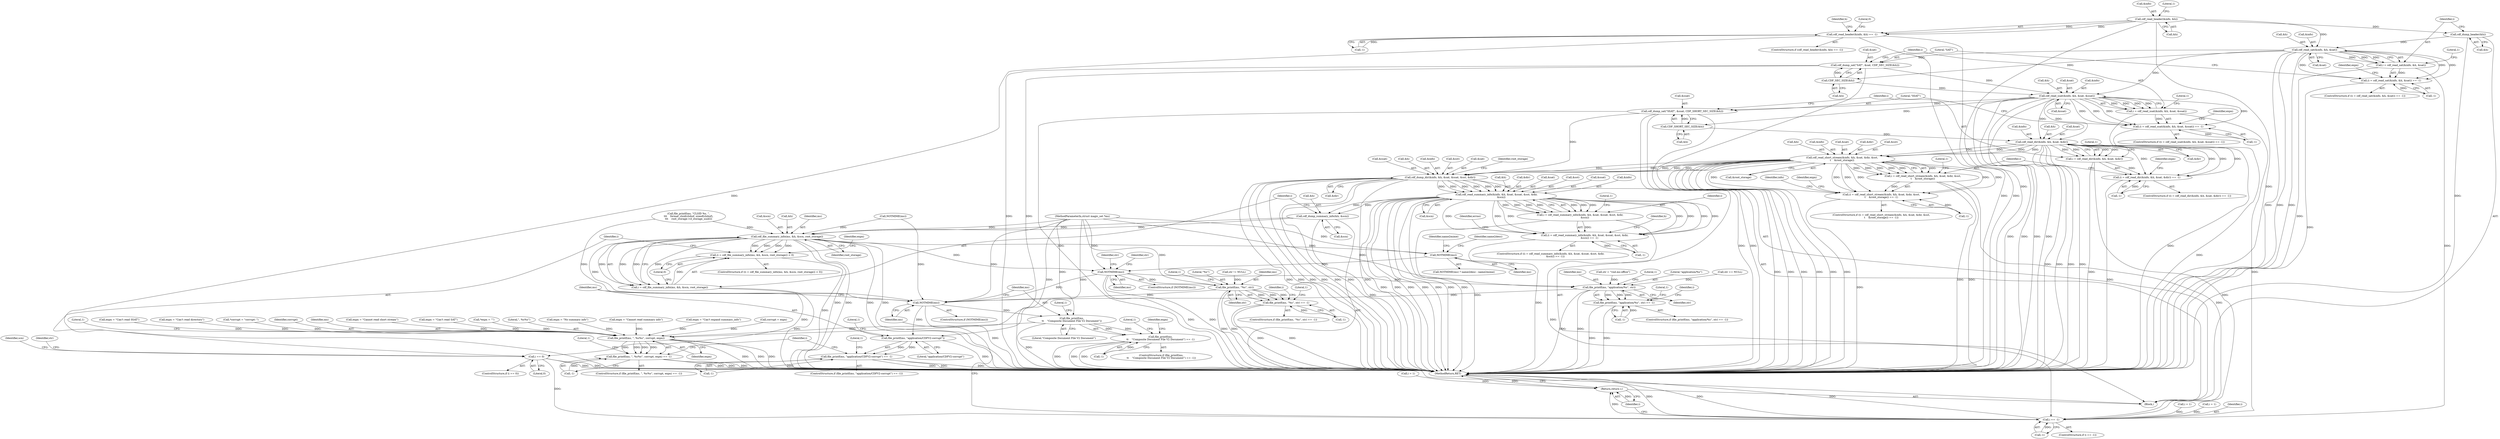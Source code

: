 digraph "0_file_6d209c1c489457397a5763bca4b28e43aac90391_2@API" {
"1000147" [label="(Call,cdf_read_header(&info, &h))"];
"1000146" [label="(Call,cdf_read_header(&info, &h) == -1)"];
"1000156" [label="(Call,cdf_dump_header(&h))"];
"1000163" [label="(Call,cdf_read_sat(&info, &h, &sat))"];
"1000160" [label="(Call,(i = cdf_read_sat(&info, &h, &sat)) == -1)"];
"1000161" [label="(Call,i = cdf_read_sat(&info, &h, &sat))"];
"1000493" [label="(Call,i == -1)"];
"1000542" [label="(Return,return i;)"];
"1000177" [label="(Call,cdf_dump_sat(\"SAT\", &sat, CDF_SEC_SIZE(&h)))"];
"1000188" [label="(Call,cdf_read_ssat(&info, &h, &sat, &ssat))"];
"1000185" [label="(Call,(i = cdf_read_ssat(&info, &h, &sat, &ssat)) == -1)"];
"1000186" [label="(Call,i = cdf_read_ssat(&info, &h, &sat, &ssat))"];
"1000204" [label="(Call,cdf_dump_sat(\"SSAT\", &ssat, CDF_SHORT_SEC_SIZE(&h)))"];
"1000256" [label="(Call,cdf_dump_dir(&info, &h, &sat, &ssat, &sst, &dir))"];
"1000298" [label="(Call,cdf_read_summary_info(&info, &h, &sat, &ssat, &sst, &dir,\n            &scn))"];
"1000295" [label="(Call,(i = cdf_read_summary_info(&info, &h, &sat, &ssat, &sst, &dir,\n            &scn)) == -1)"];
"1000296" [label="(Call,i = cdf_read_summary_info(&info, &h, &sat, &ssat, &sst, &dir,\n            &scn))"];
"1000333" [label="(Call,cdf_dump_summary_info(&h, &scn))"];
"1000342" [label="(Call,cdf_file_summary_info(ms, &h, &scn, root_storage))"];
"1000339" [label="(Call,(i = cdf_file_summary_info(ms, &h, &scn, root_storage)) < 0)"];
"1000340" [label="(Call,i = cdf_file_summary_info(ms, &h, &scn, root_storage))"];
"1000354" [label="(Call,i == 0)"];
"1000417" [label="(Call,NOTMIME(ms))"];
"1000422" [label="(Call,NOTMIME(ms))"];
"1000432" [label="(Call,file_printf(ms, \"%s\", str))"];
"1000431" [label="(Call,file_printf(ms, \"%s\", str) == -1)"];
"1000499" [label="(Call,NOTMIME(ms))"];
"1000504" [label="(Call,file_printf(ms,\n\t\t    \"Composite Document File V2 Document\"))"];
"1000503" [label="(Call,file_printf(ms,\n\t\t    \"Composite Document File V2 Document\") == -1)"];
"1000517" [label="(Call,file_printf(ms, \", %s%s\", corrupt, expn))"];
"1000516" [label="(Call,file_printf(ms, \", %s%s\", corrupt, expn) == -1)"];
"1000531" [label="(Call,file_printf(ms, \"application/CDFV2-corrupt\"))"];
"1000530" [label="(Call,file_printf(ms, \"application/CDFV2-corrupt\") == -1)"];
"1000455" [label="(Call,file_printf(ms, \"application/%s\", str))"];
"1000454" [label="(Call,file_printf(ms, \"application/%s\", str) == -1)"];
"1000208" [label="(Call,CDF_SHORT_SEC_SIZE(&h))"];
"1000215" [label="(Call,cdf_read_dir(&info, &h, &sat, &dir))"];
"1000212" [label="(Call,(i = cdf_read_dir(&info, &h, &sat, &dir)) == -1)"];
"1000213" [label="(Call,i = cdf_read_dir(&info, &h, &sat, &dir))"];
"1000236" [label="(Call,cdf_read_short_stream(&info, &h, &sat, &dir, &sst,\n\t    &root_storage))"];
"1000233" [label="(Call,(i = cdf_read_short_stream(&info, &h, &sat, &dir, &sst,\n\t    &root_storage)) == -1)"];
"1000234" [label="(Call,i = cdf_read_short_stream(&info, &h, &sat, &dir, &sst,\n\t    &root_storage))"];
"1000181" [label="(Call,CDF_SEC_SIZE(&h))"];
"1000205" [label="(Literal,\"SSAT\")"];
"1000457" [label="(Literal,\"application/%s\")"];
"1000148" [label="(Call,&info)"];
"1000333" [label="(Call,cdf_dump_summary_info(&h, &scn))"];
"1000195" [label="(Call,&ssat)"];
"1000227" [label="(Call,expn = \"Can't read directory\")"];
"1000185" [label="(Call,(i = cdf_read_ssat(&info, &h, &sat, &ssat)) == -1)"];
"1000351" [label="(Identifier,expn)"];
"1000440" [label="(Literal,1)"];
"1000499" [label="(Call,NOTMIME(ms))"];
"1000155" [label="(Literal,0)"];
"1000465" [label="(Identifier,i)"];
"1000294" [label="(ControlStructure,if ((i = cdf_read_summary_info(&info, &h, &sat, &ssat, &sst, &dir,\n            &scn)) == -1))"];
"1000542" [label="(Return,return i;)"];
"1000422" [label="(Call,NOTMIME(ms))"];
"1000346" [label="(Call,&scn)"];
"1000218" [label="(Call,&h)"];
"1000307" [label="(Call,&sst)"];
"1000543" [label="(Identifier,i)"];
"1000152" [label="(Call,-1)"];
"1000521" [label="(Identifier,expn)"];
"1000463" [label="(Literal,1)"];
"1000354" [label="(Call,i == 0)"];
"1000259" [label="(Call,&h)"];
"1000161" [label="(Call,i = cdf_read_sat(&info, &h, &sat))"];
"1000535" [label="(Literal,1)"];
"1000186" [label="(Call,i = cdf_read_ssat(&info, &h, &sat, &ssat))"];
"1000334" [label="(Call,&h)"];
"1000177" [label="(Call,cdf_dump_sat(\"SAT\", &sat, CDF_SEC_SIZE(&h)))"];
"1000305" [label="(Call,&ssat)"];
"1000204" [label="(Call,cdf_dump_sat(\"SSAT\", &ssat, CDF_SHORT_SEC_SIZE(&h)))"];
"1000295" [label="(Call,(i = cdf_read_summary_info(&info, &h, &sat, &ssat, &sst, &dir,\n            &scn)) == -1)"];
"1000329" [label="(Call,expn = \"Cannot read summary info\")"];
"1000498" [label="(ControlStructure,if (NOTMIME(ms)))"];
"1000420" [label="(Identifier,name2mime)"];
"1000273" [label="(Call,NOTMIME(ms))"];
"1000350" [label="(Call,expn = \"Can't expand summary_info\")"];
"1000191" [label="(Call,&h)"];
"1000147" [label="(Call,cdf_read_header(&info, &h))"];
"1000157" [label="(Call,&h)"];
"1000423" [label="(Identifier,ms)"];
"1000532" [label="(Identifier,ms)"];
"1000539" [label="(Call,i = 1)"];
"1000529" [label="(ControlStructure,if (file_printf(ms, \"application/CDFV2-corrupt\") == -1))"];
"1000464" [label="(Call,i = 1)"];
"1000458" [label="(Identifier,str)"];
"1000447" [label="(Call,str == NULL)"];
"1000336" [label="(Call,&scn)"];
"1000193" [label="(Call,&sat)"];
"1000321" [label="(Call,corrupt = expn)"];
"1000523" [label="(Literal,1)"];
"1000182" [label="(Call,&h)"];
"1000253" [label="(Identifier,expn)"];
"1000441" [label="(Call,i = 1)"];
"1000296" [label="(Call,i = cdf_read_summary_info(&info, &h, &sat, &ssat, &sst, &dir,\n            &scn))"];
"1000236" [label="(Call,cdf_read_short_stream(&info, &h, &sat, &dir, &sst,\n\t    &root_storage))"];
"1000526" [label="(Literal,1)"];
"1000342" [label="(Call,cdf_file_summary_info(ms, &h, &scn, root_storage))"];
"1000211" [label="(ControlStructure,if ((i = cdf_read_dir(&info, &h, &sat, &dir)) == -1))"];
"1000432" [label="(Call,file_printf(ms, \"%s\", str))"];
"1000171" [label="(Literal,1)"];
"1000225" [label="(Literal,1)"];
"1000493" [label="(Call,i == -1)"];
"1000433" [label="(Identifier,ms)"];
"1000353" [label="(ControlStructure,if (i == 0))"];
"1000162" [label="(Identifier,i)"];
"1000187" [label="(Identifier,i)"];
"1000437" [label="(Literal,1)"];
"1000517" [label="(Call,file_printf(ms, \", %s%s\", corrupt, expn))"];
"1000200" [label="(Call,expn = \"Can't read SSAT\")"];
"1000299" [label="(Call,&info)"];
"1000267" [label="(Call,&dir)"];
"1000348" [label="(Identifier,root_storage)"];
"1000153" [label="(Literal,1)"];
"1000494" [label="(Identifier,i)"];
"1000250" [label="(Literal,1)"];
"1000150" [label="(Call,&h)"];
"1000160" [label="(Call,(i = cdf_read_sat(&info, &h, &sat)) == -1)"];
"1000164" [label="(Call,&info)"];
"1000232" [label="(ControlStructure,if ((i = cdf_read_short_stream(&info, &h, &sat, &dir, &sst,\n\t    &root_storage)) == -1))"];
"1000222" [label="(Call,&dir)"];
"1000341" [label="(Identifier,i)"];
"1000146" [label="(Call,cdf_read_header(&info, &h) == -1)"];
"1000456" [label="(Identifier,ms)"];
"1000431" [label="(Call,file_printf(ms, \"%s\", str) == -1)"];
"1000417" [label="(Call,NOTMIME(ms))"];
"1000430" [label="(ControlStructure,if (file_printf(ms, \"%s\", str) == -1))"];
"1000314" [label="(Literal,1)"];
"1000502" [label="(ControlStructure,if (file_printf(ms,\n\t\t    \"Composite Document File V2 Document\") == -1))"];
"1000188" [label="(Call,cdf_read_ssat(&info, &h, &sat, &ssat))"];
"1000197" [label="(Call,-1)"];
"1000344" [label="(Call,&h)"];
"1000339" [label="(Call,(i = cdf_file_summary_info(ms, &h, &scn, root_storage)) < 0)"];
"1000168" [label="(Call,&sat)"];
"1000101" [label="(MethodParameterIn,struct magic_set *ms)"];
"1000234" [label="(Call,i = cdf_read_short_stream(&info, &h, &sat, &dir, &sst,\n\t    &root_storage))"];
"1000533" [label="(Literal,\"application/CDFV2-corrupt\")"];
"1000416" [label="(Call,NOTMIME(ms) ? name2desc : name2mime)"];
"1000119" [label="(Call,*corrupt = \"corrupt: \")"];
"1000249" [label="(Call,-1)"];
"1000515" [label="(ControlStructure,if (file_printf(ms, \", %s%s\", corrupt, expn) == -1))"];
"1000506" [label="(Literal,\"Composite Document File V2 Document\")"];
"1000508" [label="(Literal,1)"];
"1000301" [label="(Call,&h)"];
"1000298" [label="(Call,cdf_read_summary_info(&info, &h, &sat, &ssat, &sst, &dir,\n            &scn))"];
"1000520" [label="(Identifier,corrupt)"];
"1000503" [label="(Call,file_printf(ms,\n\t\t    \"Composite Document File V2 Document\") == -1)"];
"1000170" [label="(Call,-1)"];
"1000206" [label="(Call,&ssat)"];
"1000518" [label="(Identifier,ms)"];
"1000237" [label="(Call,&info)"];
"1000159" [label="(ControlStructure,if ((i = cdf_read_sat(&info, &h, &sat)) == -1))"];
"1000233" [label="(Call,(i = cdf_read_short_stream(&info, &h, &sat, &dir, &sst,\n\t    &root_storage)) == -1)"];
"1000241" [label="(Call,&sat)"];
"1000544" [label="(MethodReturn,RET)"];
"1000257" [label="(Call,&info)"];
"1000427" [label="(Identifier,str)"];
"1000145" [label="(ControlStructure,if (cdf_read_header(&info, &h) == -1))"];
"1000265" [label="(Call,&sst)"];
"1000252" [label="(Call,expn = \"Cannot read short stream\")"];
"1000454" [label="(Call,file_printf(ms, \"application/%s\", str) == -1)"];
"1000209" [label="(Call,&h)"];
"1000181" [label="(Call,CDF_SEC_SIZE(&h))"];
"1000235" [label="(Identifier,i)"];
"1000243" [label="(Call,&dir)"];
"1000335" [label="(Identifier,h)"];
"1000436" [label="(Call,-1)"];
"1000356" [label="(Literal,0)"];
"1000173" [label="(Call,expn = \"Can't read SAT\")"];
"1000530" [label="(Call,file_printf(ms, \"application/CDFV2-corrupt\") == -1)"];
"1000215" [label="(Call,cdf_read_dir(&info, &h, &sat, &dir))"];
"1000455" [label="(Call,file_printf(ms, \"application/%s\", str))"];
"1000507" [label="(Call,-1)"];
"1000115" [label="(Call,*expn = \"\")"];
"1000198" [label="(Literal,1)"];
"1000495" [label="(Call,-1)"];
"1000343" [label="(Identifier,ms)"];
"1000105" [label="(Block,)"];
"1000338" [label="(ControlStructure,if ((i = cdf_file_summary_info(ms, &h, &scn, root_storage)) < 0))"];
"1000158" [label="(Identifier,h)"];
"1000349" [label="(Literal,0)"];
"1000469" [label="(Identifier,scn)"];
"1000297" [label="(Identifier,i)"];
"1000214" [label="(Identifier,i)"];
"1000279" [label="(Call,file_printf(ms, \"CLSID %s, \",\n\t\t\t    format_clsid(clsbuf, sizeof(clsbuf),\n\t\t\t    root_storage->d_storage_uuid)))"];
"1000519" [label="(Literal,\", %s%s\")"];
"1000421" [label="(ControlStructure,if (NOTMIME(ms)))"];
"1000531" [label="(Call,file_printf(ms, \"application/CDFV2-corrupt\"))"];
"1000434" [label="(Literal,\"%s\")"];
"1000459" [label="(Call,-1)"];
"1000201" [label="(Identifier,expn)"];
"1000220" [label="(Call,&sat)"];
"1000189" [label="(Call,&info)"];
"1000448" [label="(Identifier,str)"];
"1000228" [label="(Identifier,expn)"];
"1000309" [label="(Call,&dir)"];
"1000245" [label="(Call,&sst)"];
"1000261" [label="(Call,&sat)"];
"1000450" [label="(Call,str = \"vnd.ms-office\")"];
"1000340" [label="(Call,i = cdf_file_summary_info(ms, &h, &scn, root_storage))"];
"1000208" [label="(Call,CDF_SHORT_SEC_SIZE(&h))"];
"1000516" [label="(Call,file_printf(ms, \", %s%s\", corrupt, expn) == -1)"];
"1000318" [label="(Identifier,errno)"];
"1000163" [label="(Call,cdf_read_sat(&info, &h, &sat))"];
"1000256" [label="(Call,cdf_dump_dir(&info, &h, &sat, &ssat, &sst, &dir))"];
"1000426" [label="(Call,str != NULL)"];
"1000504" [label="(Call,file_printf(ms,\n\t\t    \"Composite Document File V2 Document\"))"];
"1000216" [label="(Call,&info)"];
"1000179" [label="(Call,&sat)"];
"1000224" [label="(Call,-1)"];
"1000174" [label="(Identifier,expn)"];
"1000360" [label="(Identifier,str)"];
"1000311" [label="(Call,&scn)"];
"1000166" [label="(Call,&h)"];
"1000270" [label="(Identifier,root_storage)"];
"1000522" [label="(Call,-1)"];
"1000419" [label="(Identifier,name2desc)"];
"1000538" [label="(Literal,1)"];
"1000453" [label="(ControlStructure,if (file_printf(ms, \"application/%s\", str) == -1))"];
"1000239" [label="(Call,&h)"];
"1000355" [label="(Identifier,i)"];
"1000178" [label="(Literal,\"SAT\")"];
"1000514" [label="(Identifier,expn)"];
"1000213" [label="(Call,i = cdf_read_dir(&info, &h, &sat, &dir))"];
"1000313" [label="(Call,-1)"];
"1000324" [label="(Call,expn = \"No summary info\")"];
"1000435" [label="(Identifier,str)"];
"1000442" [label="(Identifier,i)"];
"1000534" [label="(Call,-1)"];
"1000258" [label="(Identifier,info)"];
"1000212" [label="(Call,(i = cdf_read_dir(&info, &h, &sat, &dir)) == -1)"];
"1000540" [label="(Identifier,i)"];
"1000460" [label="(Literal,1)"];
"1000505" [label="(Identifier,ms)"];
"1000156" [label="(Call,cdf_dump_header(&h))"];
"1000492" [label="(ControlStructure,if (i == -1))"];
"1000303" [label="(Call,&sat)"];
"1000500" [label="(Identifier,ms)"];
"1000247" [label="(Call,&root_storage)"];
"1000263" [label="(Call,&ssat)"];
"1000184" [label="(ControlStructure,if ((i = cdf_read_ssat(&info, &h, &sat, &ssat)) == -1))"];
"1000511" [label="(Literal,1)"];
"1000418" [label="(Identifier,ms)"];
"1000147" -> "1000146"  [label="AST: "];
"1000147" -> "1000150"  [label="CFG: "];
"1000148" -> "1000147"  [label="AST: "];
"1000150" -> "1000147"  [label="AST: "];
"1000153" -> "1000147"  [label="CFG: "];
"1000147" -> "1000544"  [label="DDG: "];
"1000147" -> "1000544"  [label="DDG: "];
"1000147" -> "1000146"  [label="DDG: "];
"1000147" -> "1000146"  [label="DDG: "];
"1000147" -> "1000156"  [label="DDG: "];
"1000147" -> "1000163"  [label="DDG: "];
"1000146" -> "1000145"  [label="AST: "];
"1000146" -> "1000152"  [label="CFG: "];
"1000152" -> "1000146"  [label="AST: "];
"1000155" -> "1000146"  [label="CFG: "];
"1000158" -> "1000146"  [label="CFG: "];
"1000146" -> "1000544"  [label="DDG: "];
"1000146" -> "1000544"  [label="DDG: "];
"1000146" -> "1000544"  [label="DDG: "];
"1000152" -> "1000146"  [label="DDG: "];
"1000156" -> "1000105"  [label="AST: "];
"1000156" -> "1000157"  [label="CFG: "];
"1000157" -> "1000156"  [label="AST: "];
"1000162" -> "1000156"  [label="CFG: "];
"1000156" -> "1000544"  [label="DDG: "];
"1000156" -> "1000163"  [label="DDG: "];
"1000163" -> "1000161"  [label="AST: "];
"1000163" -> "1000168"  [label="CFG: "];
"1000164" -> "1000163"  [label="AST: "];
"1000166" -> "1000163"  [label="AST: "];
"1000168" -> "1000163"  [label="AST: "];
"1000161" -> "1000163"  [label="CFG: "];
"1000163" -> "1000544"  [label="DDG: "];
"1000163" -> "1000544"  [label="DDG: "];
"1000163" -> "1000544"  [label="DDG: "];
"1000163" -> "1000160"  [label="DDG: "];
"1000163" -> "1000160"  [label="DDG: "];
"1000163" -> "1000160"  [label="DDG: "];
"1000163" -> "1000161"  [label="DDG: "];
"1000163" -> "1000161"  [label="DDG: "];
"1000163" -> "1000161"  [label="DDG: "];
"1000163" -> "1000177"  [label="DDG: "];
"1000163" -> "1000181"  [label="DDG: "];
"1000163" -> "1000188"  [label="DDG: "];
"1000160" -> "1000159"  [label="AST: "];
"1000160" -> "1000170"  [label="CFG: "];
"1000161" -> "1000160"  [label="AST: "];
"1000170" -> "1000160"  [label="AST: "];
"1000174" -> "1000160"  [label="CFG: "];
"1000178" -> "1000160"  [label="CFG: "];
"1000160" -> "1000544"  [label="DDG: "];
"1000161" -> "1000160"  [label="DDG: "];
"1000170" -> "1000160"  [label="DDG: "];
"1000162" -> "1000161"  [label="AST: "];
"1000171" -> "1000161"  [label="CFG: "];
"1000161" -> "1000544"  [label="DDG: "];
"1000161" -> "1000493"  [label="DDG: "];
"1000493" -> "1000492"  [label="AST: "];
"1000493" -> "1000495"  [label="CFG: "];
"1000494" -> "1000493"  [label="AST: "];
"1000495" -> "1000493"  [label="AST: "];
"1000500" -> "1000493"  [label="CFG: "];
"1000543" -> "1000493"  [label="CFG: "];
"1000493" -> "1000544"  [label="DDG: "];
"1000493" -> "1000544"  [label="DDG: "];
"1000493" -> "1000544"  [label="DDG: "];
"1000441" -> "1000493"  [label="DDG: "];
"1000186" -> "1000493"  [label="DDG: "];
"1000464" -> "1000493"  [label="DDG: "];
"1000234" -> "1000493"  [label="DDG: "];
"1000213" -> "1000493"  [label="DDG: "];
"1000296" -> "1000493"  [label="DDG: "];
"1000354" -> "1000493"  [label="DDG: "];
"1000495" -> "1000493"  [label="DDG: "];
"1000493" -> "1000542"  [label="DDG: "];
"1000542" -> "1000105"  [label="AST: "];
"1000542" -> "1000543"  [label="CFG: "];
"1000543" -> "1000542"  [label="AST: "];
"1000544" -> "1000542"  [label="CFG: "];
"1000542" -> "1000544"  [label="DDG: "];
"1000543" -> "1000542"  [label="DDG: "];
"1000539" -> "1000542"  [label="DDG: "];
"1000177" -> "1000105"  [label="AST: "];
"1000177" -> "1000181"  [label="CFG: "];
"1000178" -> "1000177"  [label="AST: "];
"1000179" -> "1000177"  [label="AST: "];
"1000181" -> "1000177"  [label="AST: "];
"1000187" -> "1000177"  [label="CFG: "];
"1000177" -> "1000544"  [label="DDG: "];
"1000177" -> "1000544"  [label="DDG: "];
"1000181" -> "1000177"  [label="DDG: "];
"1000177" -> "1000188"  [label="DDG: "];
"1000188" -> "1000186"  [label="AST: "];
"1000188" -> "1000195"  [label="CFG: "];
"1000189" -> "1000188"  [label="AST: "];
"1000191" -> "1000188"  [label="AST: "];
"1000193" -> "1000188"  [label="AST: "];
"1000195" -> "1000188"  [label="AST: "];
"1000186" -> "1000188"  [label="CFG: "];
"1000188" -> "1000544"  [label="DDG: "];
"1000188" -> "1000544"  [label="DDG: "];
"1000188" -> "1000544"  [label="DDG: "];
"1000188" -> "1000544"  [label="DDG: "];
"1000188" -> "1000185"  [label="DDG: "];
"1000188" -> "1000185"  [label="DDG: "];
"1000188" -> "1000185"  [label="DDG: "];
"1000188" -> "1000185"  [label="DDG: "];
"1000188" -> "1000186"  [label="DDG: "];
"1000188" -> "1000186"  [label="DDG: "];
"1000188" -> "1000186"  [label="DDG: "];
"1000188" -> "1000186"  [label="DDG: "];
"1000181" -> "1000188"  [label="DDG: "];
"1000188" -> "1000204"  [label="DDG: "];
"1000188" -> "1000208"  [label="DDG: "];
"1000188" -> "1000215"  [label="DDG: "];
"1000188" -> "1000215"  [label="DDG: "];
"1000185" -> "1000184"  [label="AST: "];
"1000185" -> "1000197"  [label="CFG: "];
"1000186" -> "1000185"  [label="AST: "];
"1000197" -> "1000185"  [label="AST: "];
"1000201" -> "1000185"  [label="CFG: "];
"1000205" -> "1000185"  [label="CFG: "];
"1000185" -> "1000544"  [label="DDG: "];
"1000186" -> "1000185"  [label="DDG: "];
"1000197" -> "1000185"  [label="DDG: "];
"1000187" -> "1000186"  [label="AST: "];
"1000198" -> "1000186"  [label="CFG: "];
"1000186" -> "1000544"  [label="DDG: "];
"1000204" -> "1000105"  [label="AST: "];
"1000204" -> "1000208"  [label="CFG: "];
"1000205" -> "1000204"  [label="AST: "];
"1000206" -> "1000204"  [label="AST: "];
"1000208" -> "1000204"  [label="AST: "];
"1000214" -> "1000204"  [label="CFG: "];
"1000204" -> "1000544"  [label="DDG: "];
"1000204" -> "1000544"  [label="DDG: "];
"1000204" -> "1000544"  [label="DDG: "];
"1000208" -> "1000204"  [label="DDG: "];
"1000204" -> "1000256"  [label="DDG: "];
"1000256" -> "1000105"  [label="AST: "];
"1000256" -> "1000267"  [label="CFG: "];
"1000257" -> "1000256"  [label="AST: "];
"1000259" -> "1000256"  [label="AST: "];
"1000261" -> "1000256"  [label="AST: "];
"1000263" -> "1000256"  [label="AST: "];
"1000265" -> "1000256"  [label="AST: "];
"1000267" -> "1000256"  [label="AST: "];
"1000270" -> "1000256"  [label="CFG: "];
"1000256" -> "1000544"  [label="DDG: "];
"1000256" -> "1000544"  [label="DDG: "];
"1000256" -> "1000544"  [label="DDG: "];
"1000256" -> "1000544"  [label="DDG: "];
"1000256" -> "1000544"  [label="DDG: "];
"1000256" -> "1000544"  [label="DDG: "];
"1000256" -> "1000544"  [label="DDG: "];
"1000236" -> "1000256"  [label="DDG: "];
"1000236" -> "1000256"  [label="DDG: "];
"1000236" -> "1000256"  [label="DDG: "];
"1000236" -> "1000256"  [label="DDG: "];
"1000236" -> "1000256"  [label="DDG: "];
"1000256" -> "1000298"  [label="DDG: "];
"1000256" -> "1000298"  [label="DDG: "];
"1000256" -> "1000298"  [label="DDG: "];
"1000256" -> "1000298"  [label="DDG: "];
"1000256" -> "1000298"  [label="DDG: "];
"1000256" -> "1000298"  [label="DDG: "];
"1000298" -> "1000296"  [label="AST: "];
"1000298" -> "1000311"  [label="CFG: "];
"1000299" -> "1000298"  [label="AST: "];
"1000301" -> "1000298"  [label="AST: "];
"1000303" -> "1000298"  [label="AST: "];
"1000305" -> "1000298"  [label="AST: "];
"1000307" -> "1000298"  [label="AST: "];
"1000309" -> "1000298"  [label="AST: "];
"1000311" -> "1000298"  [label="AST: "];
"1000296" -> "1000298"  [label="CFG: "];
"1000298" -> "1000544"  [label="DDG: "];
"1000298" -> "1000544"  [label="DDG: "];
"1000298" -> "1000544"  [label="DDG: "];
"1000298" -> "1000544"  [label="DDG: "];
"1000298" -> "1000544"  [label="DDG: "];
"1000298" -> "1000544"  [label="DDG: "];
"1000298" -> "1000544"  [label="DDG: "];
"1000298" -> "1000295"  [label="DDG: "];
"1000298" -> "1000295"  [label="DDG: "];
"1000298" -> "1000295"  [label="DDG: "];
"1000298" -> "1000295"  [label="DDG: "];
"1000298" -> "1000295"  [label="DDG: "];
"1000298" -> "1000295"  [label="DDG: "];
"1000298" -> "1000295"  [label="DDG: "];
"1000298" -> "1000296"  [label="DDG: "];
"1000298" -> "1000296"  [label="DDG: "];
"1000298" -> "1000296"  [label="DDG: "];
"1000298" -> "1000296"  [label="DDG: "];
"1000298" -> "1000296"  [label="DDG: "];
"1000298" -> "1000296"  [label="DDG: "];
"1000298" -> "1000296"  [label="DDG: "];
"1000298" -> "1000333"  [label="DDG: "];
"1000298" -> "1000333"  [label="DDG: "];
"1000295" -> "1000294"  [label="AST: "];
"1000295" -> "1000313"  [label="CFG: "];
"1000296" -> "1000295"  [label="AST: "];
"1000313" -> "1000295"  [label="AST: "];
"1000318" -> "1000295"  [label="CFG: "];
"1000335" -> "1000295"  [label="CFG: "];
"1000295" -> "1000544"  [label="DDG: "];
"1000296" -> "1000295"  [label="DDG: "];
"1000313" -> "1000295"  [label="DDG: "];
"1000297" -> "1000296"  [label="AST: "];
"1000314" -> "1000296"  [label="CFG: "];
"1000296" -> "1000544"  [label="DDG: "];
"1000333" -> "1000105"  [label="AST: "];
"1000333" -> "1000336"  [label="CFG: "];
"1000334" -> "1000333"  [label="AST: "];
"1000336" -> "1000333"  [label="AST: "];
"1000341" -> "1000333"  [label="CFG: "];
"1000333" -> "1000544"  [label="DDG: "];
"1000333" -> "1000342"  [label="DDG: "];
"1000333" -> "1000342"  [label="DDG: "];
"1000342" -> "1000340"  [label="AST: "];
"1000342" -> "1000348"  [label="CFG: "];
"1000343" -> "1000342"  [label="AST: "];
"1000344" -> "1000342"  [label="AST: "];
"1000346" -> "1000342"  [label="AST: "];
"1000348" -> "1000342"  [label="AST: "];
"1000340" -> "1000342"  [label="CFG: "];
"1000342" -> "1000544"  [label="DDG: "];
"1000342" -> "1000544"  [label="DDG: "];
"1000342" -> "1000544"  [label="DDG: "];
"1000342" -> "1000544"  [label="DDG: "];
"1000342" -> "1000339"  [label="DDG: "];
"1000342" -> "1000339"  [label="DDG: "];
"1000342" -> "1000339"  [label="DDG: "];
"1000342" -> "1000339"  [label="DDG: "];
"1000342" -> "1000340"  [label="DDG: "];
"1000342" -> "1000340"  [label="DDG: "];
"1000342" -> "1000340"  [label="DDG: "];
"1000342" -> "1000340"  [label="DDG: "];
"1000279" -> "1000342"  [label="DDG: "];
"1000273" -> "1000342"  [label="DDG: "];
"1000101" -> "1000342"  [label="DDG: "];
"1000342" -> "1000417"  [label="DDG: "];
"1000342" -> "1000422"  [label="DDG: "];
"1000342" -> "1000499"  [label="DDG: "];
"1000339" -> "1000338"  [label="AST: "];
"1000339" -> "1000349"  [label="CFG: "];
"1000340" -> "1000339"  [label="AST: "];
"1000349" -> "1000339"  [label="AST: "];
"1000351" -> "1000339"  [label="CFG: "];
"1000355" -> "1000339"  [label="CFG: "];
"1000339" -> "1000544"  [label="DDG: "];
"1000340" -> "1000339"  [label="DDG: "];
"1000341" -> "1000340"  [label="AST: "];
"1000349" -> "1000340"  [label="CFG: "];
"1000340" -> "1000544"  [label="DDG: "];
"1000340" -> "1000354"  [label="DDG: "];
"1000354" -> "1000353"  [label="AST: "];
"1000354" -> "1000356"  [label="CFG: "];
"1000355" -> "1000354"  [label="AST: "];
"1000356" -> "1000354"  [label="AST: "];
"1000360" -> "1000354"  [label="CFG: "];
"1000469" -> "1000354"  [label="CFG: "];
"1000354" -> "1000544"  [label="DDG: "];
"1000354" -> "1000544"  [label="DDG: "];
"1000417" -> "1000416"  [label="AST: "];
"1000417" -> "1000418"  [label="CFG: "];
"1000418" -> "1000417"  [label="AST: "];
"1000419" -> "1000417"  [label="CFG: "];
"1000420" -> "1000417"  [label="CFG: "];
"1000101" -> "1000417"  [label="DDG: "];
"1000417" -> "1000422"  [label="DDG: "];
"1000422" -> "1000421"  [label="AST: "];
"1000422" -> "1000423"  [label="CFG: "];
"1000423" -> "1000422"  [label="AST: "];
"1000427" -> "1000422"  [label="CFG: "];
"1000448" -> "1000422"  [label="CFG: "];
"1000422" -> "1000544"  [label="DDG: "];
"1000422" -> "1000544"  [label="DDG: "];
"1000101" -> "1000422"  [label="DDG: "];
"1000422" -> "1000432"  [label="DDG: "];
"1000422" -> "1000455"  [label="DDG: "];
"1000422" -> "1000499"  [label="DDG: "];
"1000432" -> "1000431"  [label="AST: "];
"1000432" -> "1000435"  [label="CFG: "];
"1000433" -> "1000432"  [label="AST: "];
"1000434" -> "1000432"  [label="AST: "];
"1000435" -> "1000432"  [label="AST: "];
"1000437" -> "1000432"  [label="CFG: "];
"1000432" -> "1000544"  [label="DDG: "];
"1000432" -> "1000544"  [label="DDG: "];
"1000432" -> "1000431"  [label="DDG: "];
"1000432" -> "1000431"  [label="DDG: "];
"1000432" -> "1000431"  [label="DDG: "];
"1000101" -> "1000432"  [label="DDG: "];
"1000426" -> "1000432"  [label="DDG: "];
"1000432" -> "1000499"  [label="DDG: "];
"1000431" -> "1000430"  [label="AST: "];
"1000431" -> "1000436"  [label="CFG: "];
"1000436" -> "1000431"  [label="AST: "];
"1000440" -> "1000431"  [label="CFG: "];
"1000442" -> "1000431"  [label="CFG: "];
"1000431" -> "1000544"  [label="DDG: "];
"1000431" -> "1000544"  [label="DDG: "];
"1000436" -> "1000431"  [label="DDG: "];
"1000499" -> "1000498"  [label="AST: "];
"1000499" -> "1000500"  [label="CFG: "];
"1000500" -> "1000499"  [label="AST: "];
"1000505" -> "1000499"  [label="CFG: "];
"1000532" -> "1000499"  [label="CFG: "];
"1000499" -> "1000544"  [label="DDG: "];
"1000273" -> "1000499"  [label="DDG: "];
"1000455" -> "1000499"  [label="DDG: "];
"1000279" -> "1000499"  [label="DDG: "];
"1000101" -> "1000499"  [label="DDG: "];
"1000499" -> "1000504"  [label="DDG: "];
"1000499" -> "1000531"  [label="DDG: "];
"1000504" -> "1000503"  [label="AST: "];
"1000504" -> "1000506"  [label="CFG: "];
"1000505" -> "1000504"  [label="AST: "];
"1000506" -> "1000504"  [label="AST: "];
"1000508" -> "1000504"  [label="CFG: "];
"1000504" -> "1000544"  [label="DDG: "];
"1000504" -> "1000503"  [label="DDG: "];
"1000504" -> "1000503"  [label="DDG: "];
"1000101" -> "1000504"  [label="DDG: "];
"1000504" -> "1000517"  [label="DDG: "];
"1000503" -> "1000502"  [label="AST: "];
"1000503" -> "1000507"  [label="CFG: "];
"1000507" -> "1000503"  [label="AST: "];
"1000511" -> "1000503"  [label="CFG: "];
"1000514" -> "1000503"  [label="CFG: "];
"1000503" -> "1000544"  [label="DDG: "];
"1000503" -> "1000544"  [label="DDG: "];
"1000503" -> "1000544"  [label="DDG: "];
"1000507" -> "1000503"  [label="DDG: "];
"1000517" -> "1000516"  [label="AST: "];
"1000517" -> "1000521"  [label="CFG: "];
"1000518" -> "1000517"  [label="AST: "];
"1000519" -> "1000517"  [label="AST: "];
"1000520" -> "1000517"  [label="AST: "];
"1000521" -> "1000517"  [label="AST: "];
"1000523" -> "1000517"  [label="CFG: "];
"1000517" -> "1000544"  [label="DDG: "];
"1000517" -> "1000544"  [label="DDG: "];
"1000517" -> "1000544"  [label="DDG: "];
"1000517" -> "1000516"  [label="DDG: "];
"1000517" -> "1000516"  [label="DDG: "];
"1000517" -> "1000516"  [label="DDG: "];
"1000517" -> "1000516"  [label="DDG: "];
"1000101" -> "1000517"  [label="DDG: "];
"1000321" -> "1000517"  [label="DDG: "];
"1000119" -> "1000517"  [label="DDG: "];
"1000200" -> "1000517"  [label="DDG: "];
"1000350" -> "1000517"  [label="DDG: "];
"1000252" -> "1000517"  [label="DDG: "];
"1000227" -> "1000517"  [label="DDG: "];
"1000329" -> "1000517"  [label="DDG: "];
"1000324" -> "1000517"  [label="DDG: "];
"1000115" -> "1000517"  [label="DDG: "];
"1000173" -> "1000517"  [label="DDG: "];
"1000516" -> "1000515"  [label="AST: "];
"1000516" -> "1000522"  [label="CFG: "];
"1000522" -> "1000516"  [label="AST: "];
"1000526" -> "1000516"  [label="CFG: "];
"1000540" -> "1000516"  [label="CFG: "];
"1000516" -> "1000544"  [label="DDG: "];
"1000516" -> "1000544"  [label="DDG: "];
"1000516" -> "1000544"  [label="DDG: "];
"1000522" -> "1000516"  [label="DDG: "];
"1000531" -> "1000530"  [label="AST: "];
"1000531" -> "1000533"  [label="CFG: "];
"1000532" -> "1000531"  [label="AST: "];
"1000533" -> "1000531"  [label="AST: "];
"1000535" -> "1000531"  [label="CFG: "];
"1000531" -> "1000544"  [label="DDG: "];
"1000531" -> "1000530"  [label="DDG: "];
"1000531" -> "1000530"  [label="DDG: "];
"1000101" -> "1000531"  [label="DDG: "];
"1000530" -> "1000529"  [label="AST: "];
"1000530" -> "1000534"  [label="CFG: "];
"1000534" -> "1000530"  [label="AST: "];
"1000538" -> "1000530"  [label="CFG: "];
"1000540" -> "1000530"  [label="CFG: "];
"1000530" -> "1000544"  [label="DDG: "];
"1000530" -> "1000544"  [label="DDG: "];
"1000530" -> "1000544"  [label="DDG: "];
"1000534" -> "1000530"  [label="DDG: "];
"1000455" -> "1000454"  [label="AST: "];
"1000455" -> "1000458"  [label="CFG: "];
"1000456" -> "1000455"  [label="AST: "];
"1000457" -> "1000455"  [label="AST: "];
"1000458" -> "1000455"  [label="AST: "];
"1000460" -> "1000455"  [label="CFG: "];
"1000455" -> "1000544"  [label="DDG: "];
"1000455" -> "1000544"  [label="DDG: "];
"1000455" -> "1000454"  [label="DDG: "];
"1000455" -> "1000454"  [label="DDG: "];
"1000455" -> "1000454"  [label="DDG: "];
"1000101" -> "1000455"  [label="DDG: "];
"1000450" -> "1000455"  [label="DDG: "];
"1000447" -> "1000455"  [label="DDG: "];
"1000454" -> "1000453"  [label="AST: "];
"1000454" -> "1000459"  [label="CFG: "];
"1000459" -> "1000454"  [label="AST: "];
"1000463" -> "1000454"  [label="CFG: "];
"1000465" -> "1000454"  [label="CFG: "];
"1000454" -> "1000544"  [label="DDG: "];
"1000454" -> "1000544"  [label="DDG: "];
"1000459" -> "1000454"  [label="DDG: "];
"1000208" -> "1000209"  [label="CFG: "];
"1000209" -> "1000208"  [label="AST: "];
"1000208" -> "1000215"  [label="DDG: "];
"1000215" -> "1000213"  [label="AST: "];
"1000215" -> "1000222"  [label="CFG: "];
"1000216" -> "1000215"  [label="AST: "];
"1000218" -> "1000215"  [label="AST: "];
"1000220" -> "1000215"  [label="AST: "];
"1000222" -> "1000215"  [label="AST: "];
"1000213" -> "1000215"  [label="CFG: "];
"1000215" -> "1000544"  [label="DDG: "];
"1000215" -> "1000544"  [label="DDG: "];
"1000215" -> "1000544"  [label="DDG: "];
"1000215" -> "1000544"  [label="DDG: "];
"1000215" -> "1000212"  [label="DDG: "];
"1000215" -> "1000212"  [label="DDG: "];
"1000215" -> "1000212"  [label="DDG: "];
"1000215" -> "1000212"  [label="DDG: "];
"1000215" -> "1000213"  [label="DDG: "];
"1000215" -> "1000213"  [label="DDG: "];
"1000215" -> "1000213"  [label="DDG: "];
"1000215" -> "1000213"  [label="DDG: "];
"1000215" -> "1000236"  [label="DDG: "];
"1000215" -> "1000236"  [label="DDG: "];
"1000215" -> "1000236"  [label="DDG: "];
"1000215" -> "1000236"  [label="DDG: "];
"1000212" -> "1000211"  [label="AST: "];
"1000212" -> "1000224"  [label="CFG: "];
"1000213" -> "1000212"  [label="AST: "];
"1000224" -> "1000212"  [label="AST: "];
"1000228" -> "1000212"  [label="CFG: "];
"1000235" -> "1000212"  [label="CFG: "];
"1000212" -> "1000544"  [label="DDG: "];
"1000213" -> "1000212"  [label="DDG: "];
"1000224" -> "1000212"  [label="DDG: "];
"1000214" -> "1000213"  [label="AST: "];
"1000225" -> "1000213"  [label="CFG: "];
"1000213" -> "1000544"  [label="DDG: "];
"1000236" -> "1000234"  [label="AST: "];
"1000236" -> "1000247"  [label="CFG: "];
"1000237" -> "1000236"  [label="AST: "];
"1000239" -> "1000236"  [label="AST: "];
"1000241" -> "1000236"  [label="AST: "];
"1000243" -> "1000236"  [label="AST: "];
"1000245" -> "1000236"  [label="AST: "];
"1000247" -> "1000236"  [label="AST: "];
"1000234" -> "1000236"  [label="CFG: "];
"1000236" -> "1000544"  [label="DDG: "];
"1000236" -> "1000544"  [label="DDG: "];
"1000236" -> "1000544"  [label="DDG: "];
"1000236" -> "1000544"  [label="DDG: "];
"1000236" -> "1000544"  [label="DDG: "];
"1000236" -> "1000544"  [label="DDG: "];
"1000236" -> "1000233"  [label="DDG: "];
"1000236" -> "1000233"  [label="DDG: "];
"1000236" -> "1000233"  [label="DDG: "];
"1000236" -> "1000233"  [label="DDG: "];
"1000236" -> "1000233"  [label="DDG: "];
"1000236" -> "1000233"  [label="DDG: "];
"1000236" -> "1000234"  [label="DDG: "];
"1000236" -> "1000234"  [label="DDG: "];
"1000236" -> "1000234"  [label="DDG: "];
"1000236" -> "1000234"  [label="DDG: "];
"1000236" -> "1000234"  [label="DDG: "];
"1000236" -> "1000234"  [label="DDG: "];
"1000233" -> "1000232"  [label="AST: "];
"1000233" -> "1000249"  [label="CFG: "];
"1000234" -> "1000233"  [label="AST: "];
"1000249" -> "1000233"  [label="AST: "];
"1000253" -> "1000233"  [label="CFG: "];
"1000258" -> "1000233"  [label="CFG: "];
"1000233" -> "1000544"  [label="DDG: "];
"1000234" -> "1000233"  [label="DDG: "];
"1000249" -> "1000233"  [label="DDG: "];
"1000235" -> "1000234"  [label="AST: "];
"1000250" -> "1000234"  [label="CFG: "];
"1000234" -> "1000544"  [label="DDG: "];
"1000234" -> "1000544"  [label="DDG: "];
"1000181" -> "1000182"  [label="CFG: "];
"1000182" -> "1000181"  [label="AST: "];
}
